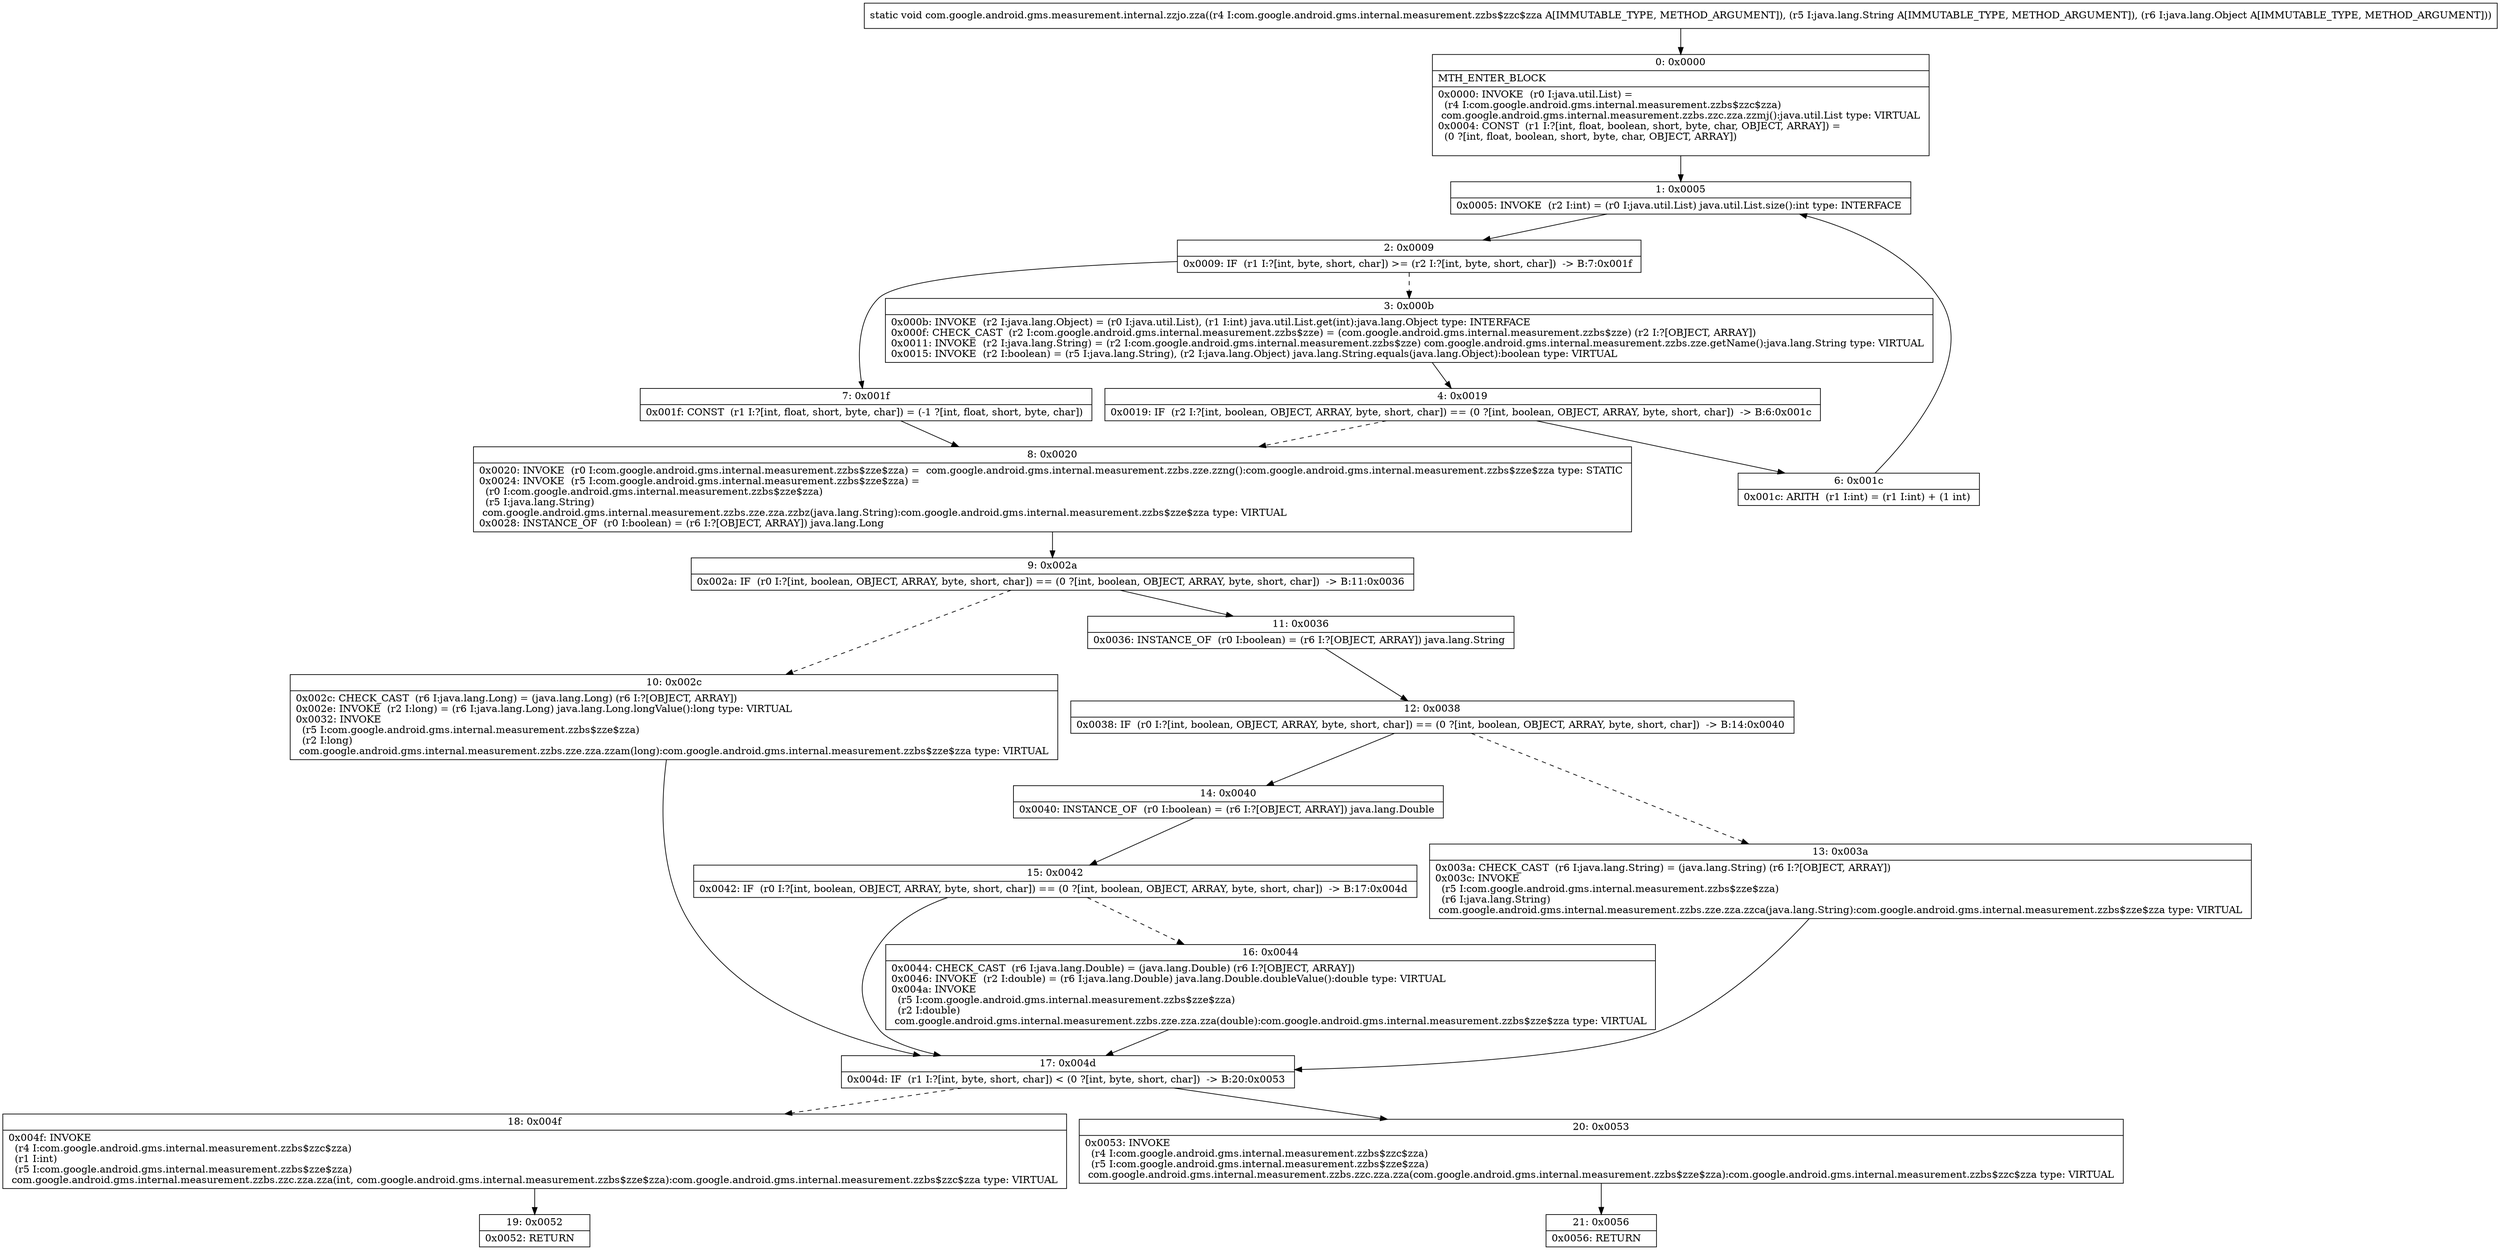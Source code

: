digraph "CFG forcom.google.android.gms.measurement.internal.zzjo.zza(Lcom\/google\/android\/gms\/internal\/measurement\/zzbs$zzc$zza;Ljava\/lang\/String;Ljava\/lang\/Object;)V" {
Node_0 [shape=record,label="{0\:\ 0x0000|MTH_ENTER_BLOCK\l|0x0000: INVOKE  (r0 I:java.util.List) = \l  (r4 I:com.google.android.gms.internal.measurement.zzbs$zzc$zza)\l com.google.android.gms.internal.measurement.zzbs.zzc.zza.zzmj():java.util.List type: VIRTUAL \l0x0004: CONST  (r1 I:?[int, float, boolean, short, byte, char, OBJECT, ARRAY]) = \l  (0 ?[int, float, boolean, short, byte, char, OBJECT, ARRAY])\l \l}"];
Node_1 [shape=record,label="{1\:\ 0x0005|0x0005: INVOKE  (r2 I:int) = (r0 I:java.util.List) java.util.List.size():int type: INTERFACE \l}"];
Node_2 [shape=record,label="{2\:\ 0x0009|0x0009: IF  (r1 I:?[int, byte, short, char]) \>= (r2 I:?[int, byte, short, char])  \-\> B:7:0x001f \l}"];
Node_3 [shape=record,label="{3\:\ 0x000b|0x000b: INVOKE  (r2 I:java.lang.Object) = (r0 I:java.util.List), (r1 I:int) java.util.List.get(int):java.lang.Object type: INTERFACE \l0x000f: CHECK_CAST  (r2 I:com.google.android.gms.internal.measurement.zzbs$zze) = (com.google.android.gms.internal.measurement.zzbs$zze) (r2 I:?[OBJECT, ARRAY]) \l0x0011: INVOKE  (r2 I:java.lang.String) = (r2 I:com.google.android.gms.internal.measurement.zzbs$zze) com.google.android.gms.internal.measurement.zzbs.zze.getName():java.lang.String type: VIRTUAL \l0x0015: INVOKE  (r2 I:boolean) = (r5 I:java.lang.String), (r2 I:java.lang.Object) java.lang.String.equals(java.lang.Object):boolean type: VIRTUAL \l}"];
Node_4 [shape=record,label="{4\:\ 0x0019|0x0019: IF  (r2 I:?[int, boolean, OBJECT, ARRAY, byte, short, char]) == (0 ?[int, boolean, OBJECT, ARRAY, byte, short, char])  \-\> B:6:0x001c \l}"];
Node_6 [shape=record,label="{6\:\ 0x001c|0x001c: ARITH  (r1 I:int) = (r1 I:int) + (1 int) \l}"];
Node_7 [shape=record,label="{7\:\ 0x001f|0x001f: CONST  (r1 I:?[int, float, short, byte, char]) = (\-1 ?[int, float, short, byte, char]) \l}"];
Node_8 [shape=record,label="{8\:\ 0x0020|0x0020: INVOKE  (r0 I:com.google.android.gms.internal.measurement.zzbs$zze$zza) =  com.google.android.gms.internal.measurement.zzbs.zze.zzng():com.google.android.gms.internal.measurement.zzbs$zze$zza type: STATIC \l0x0024: INVOKE  (r5 I:com.google.android.gms.internal.measurement.zzbs$zze$zza) = \l  (r0 I:com.google.android.gms.internal.measurement.zzbs$zze$zza)\l  (r5 I:java.lang.String)\l com.google.android.gms.internal.measurement.zzbs.zze.zza.zzbz(java.lang.String):com.google.android.gms.internal.measurement.zzbs$zze$zza type: VIRTUAL \l0x0028: INSTANCE_OF  (r0 I:boolean) = (r6 I:?[OBJECT, ARRAY]) java.lang.Long \l}"];
Node_9 [shape=record,label="{9\:\ 0x002a|0x002a: IF  (r0 I:?[int, boolean, OBJECT, ARRAY, byte, short, char]) == (0 ?[int, boolean, OBJECT, ARRAY, byte, short, char])  \-\> B:11:0x0036 \l}"];
Node_10 [shape=record,label="{10\:\ 0x002c|0x002c: CHECK_CAST  (r6 I:java.lang.Long) = (java.lang.Long) (r6 I:?[OBJECT, ARRAY]) \l0x002e: INVOKE  (r2 I:long) = (r6 I:java.lang.Long) java.lang.Long.longValue():long type: VIRTUAL \l0x0032: INVOKE  \l  (r5 I:com.google.android.gms.internal.measurement.zzbs$zze$zza)\l  (r2 I:long)\l com.google.android.gms.internal.measurement.zzbs.zze.zza.zzam(long):com.google.android.gms.internal.measurement.zzbs$zze$zza type: VIRTUAL \l}"];
Node_11 [shape=record,label="{11\:\ 0x0036|0x0036: INSTANCE_OF  (r0 I:boolean) = (r6 I:?[OBJECT, ARRAY]) java.lang.String \l}"];
Node_12 [shape=record,label="{12\:\ 0x0038|0x0038: IF  (r0 I:?[int, boolean, OBJECT, ARRAY, byte, short, char]) == (0 ?[int, boolean, OBJECT, ARRAY, byte, short, char])  \-\> B:14:0x0040 \l}"];
Node_13 [shape=record,label="{13\:\ 0x003a|0x003a: CHECK_CAST  (r6 I:java.lang.String) = (java.lang.String) (r6 I:?[OBJECT, ARRAY]) \l0x003c: INVOKE  \l  (r5 I:com.google.android.gms.internal.measurement.zzbs$zze$zza)\l  (r6 I:java.lang.String)\l com.google.android.gms.internal.measurement.zzbs.zze.zza.zzca(java.lang.String):com.google.android.gms.internal.measurement.zzbs$zze$zza type: VIRTUAL \l}"];
Node_14 [shape=record,label="{14\:\ 0x0040|0x0040: INSTANCE_OF  (r0 I:boolean) = (r6 I:?[OBJECT, ARRAY]) java.lang.Double \l}"];
Node_15 [shape=record,label="{15\:\ 0x0042|0x0042: IF  (r0 I:?[int, boolean, OBJECT, ARRAY, byte, short, char]) == (0 ?[int, boolean, OBJECT, ARRAY, byte, short, char])  \-\> B:17:0x004d \l}"];
Node_16 [shape=record,label="{16\:\ 0x0044|0x0044: CHECK_CAST  (r6 I:java.lang.Double) = (java.lang.Double) (r6 I:?[OBJECT, ARRAY]) \l0x0046: INVOKE  (r2 I:double) = (r6 I:java.lang.Double) java.lang.Double.doubleValue():double type: VIRTUAL \l0x004a: INVOKE  \l  (r5 I:com.google.android.gms.internal.measurement.zzbs$zze$zza)\l  (r2 I:double)\l com.google.android.gms.internal.measurement.zzbs.zze.zza.zza(double):com.google.android.gms.internal.measurement.zzbs$zze$zza type: VIRTUAL \l}"];
Node_17 [shape=record,label="{17\:\ 0x004d|0x004d: IF  (r1 I:?[int, byte, short, char]) \< (0 ?[int, byte, short, char])  \-\> B:20:0x0053 \l}"];
Node_18 [shape=record,label="{18\:\ 0x004f|0x004f: INVOKE  \l  (r4 I:com.google.android.gms.internal.measurement.zzbs$zzc$zza)\l  (r1 I:int)\l  (r5 I:com.google.android.gms.internal.measurement.zzbs$zze$zza)\l com.google.android.gms.internal.measurement.zzbs.zzc.zza.zza(int, com.google.android.gms.internal.measurement.zzbs$zze$zza):com.google.android.gms.internal.measurement.zzbs$zzc$zza type: VIRTUAL \l}"];
Node_19 [shape=record,label="{19\:\ 0x0052|0x0052: RETURN   \l}"];
Node_20 [shape=record,label="{20\:\ 0x0053|0x0053: INVOKE  \l  (r4 I:com.google.android.gms.internal.measurement.zzbs$zzc$zza)\l  (r5 I:com.google.android.gms.internal.measurement.zzbs$zze$zza)\l com.google.android.gms.internal.measurement.zzbs.zzc.zza.zza(com.google.android.gms.internal.measurement.zzbs$zze$zza):com.google.android.gms.internal.measurement.zzbs$zzc$zza type: VIRTUAL \l}"];
Node_21 [shape=record,label="{21\:\ 0x0056|0x0056: RETURN   \l}"];
MethodNode[shape=record,label="{static void com.google.android.gms.measurement.internal.zzjo.zza((r4 I:com.google.android.gms.internal.measurement.zzbs$zzc$zza A[IMMUTABLE_TYPE, METHOD_ARGUMENT]), (r5 I:java.lang.String A[IMMUTABLE_TYPE, METHOD_ARGUMENT]), (r6 I:java.lang.Object A[IMMUTABLE_TYPE, METHOD_ARGUMENT])) }"];
MethodNode -> Node_0;
Node_0 -> Node_1;
Node_1 -> Node_2;
Node_2 -> Node_3[style=dashed];
Node_2 -> Node_7;
Node_3 -> Node_4;
Node_4 -> Node_6;
Node_4 -> Node_8[style=dashed];
Node_6 -> Node_1;
Node_7 -> Node_8;
Node_8 -> Node_9;
Node_9 -> Node_10[style=dashed];
Node_9 -> Node_11;
Node_10 -> Node_17;
Node_11 -> Node_12;
Node_12 -> Node_13[style=dashed];
Node_12 -> Node_14;
Node_13 -> Node_17;
Node_14 -> Node_15;
Node_15 -> Node_16[style=dashed];
Node_15 -> Node_17;
Node_16 -> Node_17;
Node_17 -> Node_18[style=dashed];
Node_17 -> Node_20;
Node_18 -> Node_19;
Node_20 -> Node_21;
}

